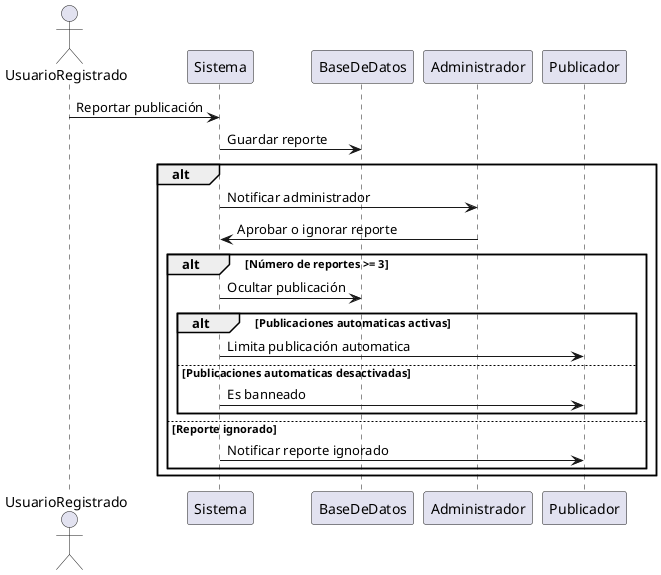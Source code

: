 @startuml new_report
actor UsuarioRegistrado
UsuarioRegistrado -> Sistema : Reportar publicación
Sistema -> BaseDeDatos : Guardar reporte
alt 
    Sistema -> Administrador : Notificar administrador
    Administrador -> Sistema : Aprobar o ignorar reporte
    alt Número de reportes >= 3
        Sistema -> BaseDeDatos : Ocultar publicación
        alt Publicaciones automaticas activas
            Sistema -> Publicador : Limita publicación automatica
        else Publicaciones automaticas desactivadas
            Sistema -> Publicador : Es banneado
        end
    else Reporte ignorado
        Sistema -> Publicador : Notificar reporte ignorado
    end
end
@enduml
